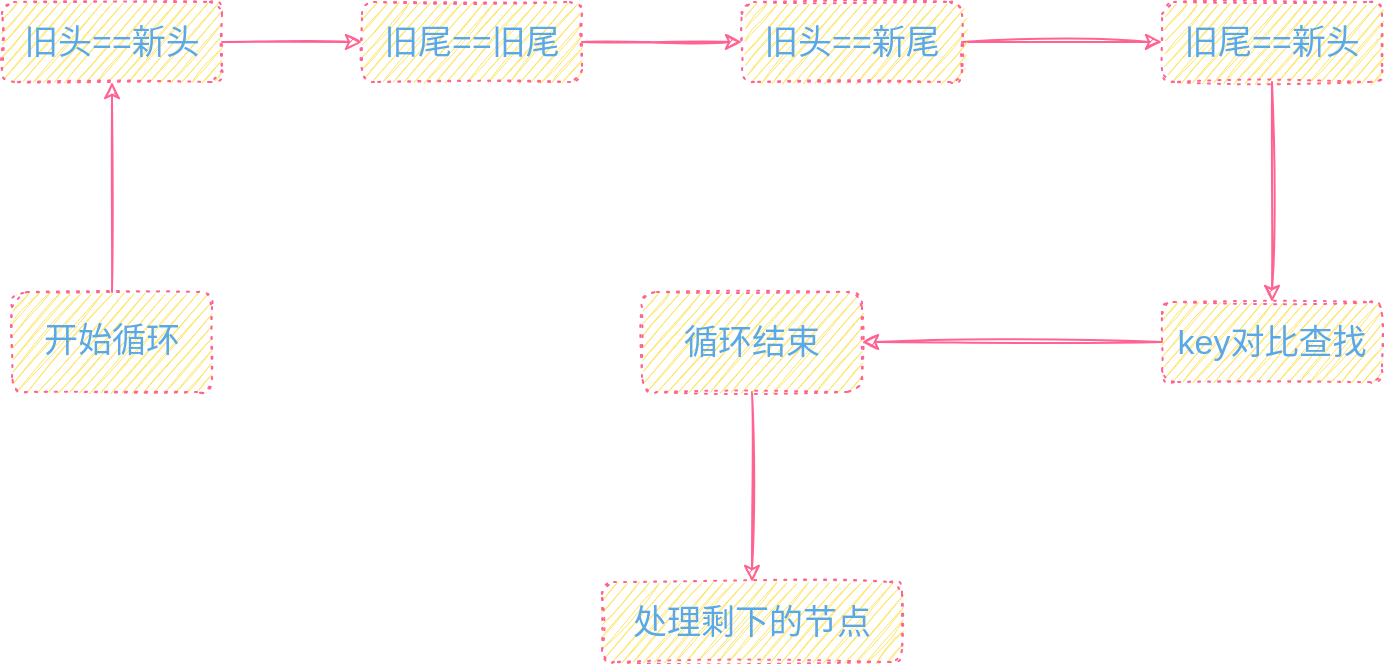 <mxfile version="14.2.2" type="github">
  <diagram id="kgpKYQtTHZ0yAKxKKP6v" name="Page-1">
    <mxGraphModel dx="946" dy="646" grid="1" gridSize="10" guides="1" tooltips="1" connect="1" arrows="1" fold="1" page="1" pageScale="1" pageWidth="850" pageHeight="1100" math="0" shadow="0">
      <root>
        <mxCell id="0" />
        <mxCell id="1" parent="0" />
        <mxCell id="6GWNNWpkVCc8jNCQC1K5-13" value="" style="edgeStyle=orthogonalEdgeStyle;curved=0;rounded=1;sketch=1;orthogonalLoop=1;jettySize=auto;html=1;strokeColor=#FF6392;fillColor=#FFE45E;fontSize=17;fontColor=#5AA9E6;" edge="1" parent="1" source="6GWNNWpkVCc8jNCQC1K5-11" target="6GWNNWpkVCc8jNCQC1K5-12">
          <mxGeometry relative="1" as="geometry" />
        </mxCell>
        <mxCell id="6GWNNWpkVCc8jNCQC1K5-11" value="开始循环" style="shape=ext;rounded=1;html=1;whiteSpace=wrap;dashed=1;dashPattern=1 4;sketch=1;strokeColor=#FF6392;fillColor=#FFE45E;fontSize=17;fontColor=#5AA9E6;" vertex="1" parent="1">
          <mxGeometry x="295" y="245" width="100" height="50" as="geometry" />
        </mxCell>
        <mxCell id="6GWNNWpkVCc8jNCQC1K5-16" value="" style="edgeStyle=orthogonalEdgeStyle;curved=0;rounded=1;sketch=1;orthogonalLoop=1;jettySize=auto;html=1;strokeColor=#FF6392;fillColor=#FFE45E;fontSize=17;fontColor=#5AA9E6;" edge="1" parent="1" source="6GWNNWpkVCc8jNCQC1K5-12" target="6GWNNWpkVCc8jNCQC1K5-15">
          <mxGeometry relative="1" as="geometry" />
        </mxCell>
        <mxCell id="6GWNNWpkVCc8jNCQC1K5-12" value="&lt;div style=&quot;line-height: 18px&quot;&gt;&lt;font face=&quot;helvetica&quot;&gt;旧头==新头&lt;/font&gt;&lt;/div&gt;" style="shape=ext;rounded=1;html=1;whiteSpace=wrap;dashed=1;dashPattern=1 4;sketch=1;strokeColor=#FF6392;fillColor=#FFE45E;fontSize=17;fontColor=#5AA9E6;" vertex="1" parent="1">
          <mxGeometry x="290" y="100" width="110" height="40" as="geometry" />
        </mxCell>
        <mxCell id="6GWNNWpkVCc8jNCQC1K5-18" value="" style="edgeStyle=orthogonalEdgeStyle;curved=0;rounded=1;sketch=1;orthogonalLoop=1;jettySize=auto;html=1;strokeColor=#FF6392;fillColor=#FFE45E;fontSize=17;fontColor=#5AA9E6;" edge="1" parent="1" source="6GWNNWpkVCc8jNCQC1K5-15" target="6GWNNWpkVCc8jNCQC1K5-17">
          <mxGeometry relative="1" as="geometry" />
        </mxCell>
        <mxCell id="6GWNNWpkVCc8jNCQC1K5-15" value="&lt;div style=&quot;line-height: 18px&quot;&gt;&lt;font face=&quot;helvetica&quot;&gt;旧尾==旧尾&lt;/font&gt;&lt;/div&gt;" style="shape=ext;rounded=1;html=1;whiteSpace=wrap;dashed=1;dashPattern=1 4;sketch=1;strokeColor=#FF6392;fillColor=#FFE45E;fontSize=17;fontColor=#5AA9E6;" vertex="1" parent="1">
          <mxGeometry x="470" y="100" width="110" height="40" as="geometry" />
        </mxCell>
        <mxCell id="6GWNNWpkVCc8jNCQC1K5-20" value="" style="edgeStyle=orthogonalEdgeStyle;curved=0;rounded=1;sketch=1;orthogonalLoop=1;jettySize=auto;html=1;strokeColor=#FF6392;fillColor=#FFE45E;fontSize=17;fontColor=#5AA9E6;" edge="1" parent="1" source="6GWNNWpkVCc8jNCQC1K5-17" target="6GWNNWpkVCc8jNCQC1K5-19">
          <mxGeometry relative="1" as="geometry" />
        </mxCell>
        <mxCell id="6GWNNWpkVCc8jNCQC1K5-17" value="&lt;div style=&quot;line-height: 18px&quot;&gt;&lt;font face=&quot;helvetica&quot;&gt;旧头==新尾&lt;/font&gt;&lt;/div&gt;" style="shape=ext;rounded=1;html=1;whiteSpace=wrap;dashed=1;dashPattern=1 4;sketch=1;strokeColor=#FF6392;fillColor=#FFE45E;fontSize=17;fontColor=#5AA9E6;" vertex="1" parent="1">
          <mxGeometry x="660" y="100" width="110" height="40" as="geometry" />
        </mxCell>
        <mxCell id="6GWNNWpkVCc8jNCQC1K5-22" value="" style="edgeStyle=orthogonalEdgeStyle;curved=0;rounded=1;sketch=1;orthogonalLoop=1;jettySize=auto;html=1;strokeColor=#FF6392;fillColor=#FFE45E;fontSize=17;fontColor=#5AA9E6;" edge="1" parent="1" source="6GWNNWpkVCc8jNCQC1K5-19" target="6GWNNWpkVCc8jNCQC1K5-21">
          <mxGeometry relative="1" as="geometry" />
        </mxCell>
        <mxCell id="6GWNNWpkVCc8jNCQC1K5-19" value="&lt;div style=&quot;line-height: 18px&quot;&gt;&lt;font face=&quot;helvetica&quot;&gt;旧尾==新头&lt;/font&gt;&lt;/div&gt;" style="shape=ext;rounded=1;html=1;whiteSpace=wrap;dashed=1;dashPattern=1 4;sketch=1;strokeColor=#FF6392;fillColor=#FFE45E;fontSize=17;fontColor=#5AA9E6;" vertex="1" parent="1">
          <mxGeometry x="870" y="100" width="110" height="40" as="geometry" />
        </mxCell>
        <mxCell id="6GWNNWpkVCc8jNCQC1K5-24" value="" style="edgeStyle=orthogonalEdgeStyle;curved=0;rounded=1;sketch=1;orthogonalLoop=1;jettySize=auto;html=1;strokeColor=#FF6392;fillColor=#FFE45E;fontSize=17;fontColor=#5AA9E6;" edge="1" parent="1" source="6GWNNWpkVCc8jNCQC1K5-21" target="6GWNNWpkVCc8jNCQC1K5-23">
          <mxGeometry relative="1" as="geometry" />
        </mxCell>
        <mxCell id="6GWNNWpkVCc8jNCQC1K5-21" value="&lt;div style=&quot;line-height: 18px&quot;&gt;&lt;font face=&quot;helvetica&quot;&gt;key对比查找&lt;/font&gt;&lt;/div&gt;" style="shape=ext;rounded=1;html=1;whiteSpace=wrap;dashed=1;dashPattern=1 4;sketch=1;strokeColor=#FF6392;fillColor=#FFE45E;fontSize=17;fontColor=#5AA9E6;" vertex="1" parent="1">
          <mxGeometry x="870" y="250" width="110" height="40" as="geometry" />
        </mxCell>
        <mxCell id="6GWNNWpkVCc8jNCQC1K5-26" value="" style="edgeStyle=orthogonalEdgeStyle;curved=0;rounded=1;sketch=1;orthogonalLoop=1;jettySize=auto;html=1;strokeColor=#FF6392;fillColor=#FFE45E;fontSize=17;fontColor=#5AA9E6;" edge="1" parent="1" source="6GWNNWpkVCc8jNCQC1K5-23" target="6GWNNWpkVCc8jNCQC1K5-25">
          <mxGeometry relative="1" as="geometry" />
        </mxCell>
        <mxCell id="6GWNNWpkVCc8jNCQC1K5-23" value="&lt;div style=&quot;line-height: 18px&quot;&gt;&lt;font face=&quot;helvetica&quot;&gt;循环结束&lt;/font&gt;&lt;/div&gt;" style="shape=ext;rounded=1;html=1;whiteSpace=wrap;dashed=1;dashPattern=1 4;sketch=1;strokeColor=#FF6392;fillColor=#FFE45E;fontSize=17;fontColor=#5AA9E6;" vertex="1" parent="1">
          <mxGeometry x="610" y="245" width="110" height="50" as="geometry" />
        </mxCell>
        <mxCell id="6GWNNWpkVCc8jNCQC1K5-25" value="&lt;div style=&quot;line-height: 18px&quot;&gt;&lt;font face=&quot;helvetica&quot;&gt;处理剩下的节点&lt;/font&gt;&lt;/div&gt;" style="shape=ext;rounded=1;html=1;whiteSpace=wrap;dashed=1;dashPattern=1 4;sketch=1;strokeColor=#FF6392;fillColor=#FFE45E;fontSize=17;fontColor=#5AA9E6;" vertex="1" parent="1">
          <mxGeometry x="590" y="390" width="150" height="40" as="geometry" />
        </mxCell>
      </root>
    </mxGraphModel>
  </diagram>
</mxfile>

